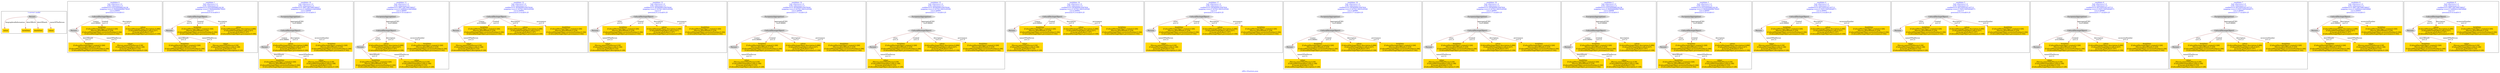 digraph n0 {
fontcolor="blue"
remincross="true"
label="s09-s-18-artists.json"
subgraph cluster_0 {
label="1-correct model"
n2[style="filled",color="white",fillcolor="lightgray",label="Person1"];
n3[shape="plaintext",style="filled",fillcolor="gold",label="values"];
n4[shape="plaintext",style="filled",fillcolor="gold",label="birthDate"];
n5[shape="plaintext",style="filled",fillcolor="gold",label="deathDate"];
n6[shape="plaintext",style="filled",fillcolor="gold",label="values"];
}
subgraph cluster_1 {
label="candidate 0\nlink coherence:1.0\nnode coherence:1.0\nconfidence:0.4325400088234136\nmapping score:0.5608466696078045\ncost:4.99993\n-precision:0.4-recall:0.5"
n8[style="filled",color="white",fillcolor="lightgray",label="CulturalHeritageObject1"];
n9[style="filled",color="white",fillcolor="lightgray",label="Person1"];
n10[shape="plaintext",style="filled",fillcolor="gold",label="deathDate\n[CulturalHeritageObject,created,0.326]\n[Person,dateOfDeath,0.318]\n[CulturalHeritageObject,accessionNumber,0.194]\n[CulturalHeritageObject,provenance,0.162]"];
n11[shape="plaintext",style="filled",fillcolor="gold",label="birthDate\n[CulturalHeritageObject,created,0.326]\n[Person,dateOfDeath,0.318]\n[CulturalHeritageObject,accessionNumber,0.194]\n[CulturalHeritageObject,provenance,0.162]"];
n12[shape="plaintext",style="filled",fillcolor="gold",label="values\n[CulturalHeritageObject,description,0.496]\n[CulturalHeritageObject,title,0.227]\n[Concept,prefLabel,0.167]\n[CulturalHeritageObject,provenance,0.109]"];
n13[shape="plaintext",style="filled",fillcolor="gold",label="values\n[Person,nameOfThePerson,0.59]\n[CulturalHeritageObject,title,0.148]\n[Concept,prefLabel,0.133]\n[CulturalHeritageObject,description,0.129]"];
}
subgraph cluster_2 {
label="candidate 1\nlink coherence:1.0\nnode coherence:1.0\nconfidence:0.4325400088234136\nmapping score:0.5608466696078045\ncost:5.0\n-precision:0.4-recall:0.5"
n15[style="filled",color="white",fillcolor="lightgray",label="CulturalHeritageObject1"];
n16[style="filled",color="white",fillcolor="lightgray",label="Person2"];
n17[shape="plaintext",style="filled",fillcolor="gold",label="deathDate\n[CulturalHeritageObject,created,0.326]\n[Person,dateOfDeath,0.318]\n[CulturalHeritageObject,accessionNumber,0.194]\n[CulturalHeritageObject,provenance,0.162]"];
n18[shape="plaintext",style="filled",fillcolor="gold",label="values\n[Person,nameOfThePerson,0.59]\n[CulturalHeritageObject,title,0.148]\n[Concept,prefLabel,0.133]\n[CulturalHeritageObject,description,0.129]"];
n19[shape="plaintext",style="filled",fillcolor="gold",label="birthDate\n[CulturalHeritageObject,created,0.326]\n[Person,dateOfDeath,0.318]\n[CulturalHeritageObject,accessionNumber,0.194]\n[CulturalHeritageObject,provenance,0.162]"];
n20[shape="plaintext",style="filled",fillcolor="gold",label="values\n[CulturalHeritageObject,description,0.496]\n[CulturalHeritageObject,title,0.227]\n[Concept,prefLabel,0.167]\n[CulturalHeritageObject,provenance,0.109]"];
}
subgraph cluster_3 {
label="candidate 10\nlink coherence:1.0\nnode coherence:1.0\nconfidence:0.39971867099706027\nmapping score:0.5499062236656868\ncost:5.99988\n-precision:0.33-recall:0.5"
n22[style="filled",color="white",fillcolor="lightgray",label="CulturalHeritageObject1"];
n23[style="filled",color="white",fillcolor="lightgray",label="Person1"];
n24[style="filled",color="white",fillcolor="lightgray",label="EuropeanaAggregation1"];
n25[shape="plaintext",style="filled",fillcolor="gold",label="deathDate\n[CulturalHeritageObject,created,0.326]\n[Person,dateOfDeath,0.318]\n[CulturalHeritageObject,accessionNumber,0.194]\n[CulturalHeritageObject,provenance,0.162]"];
n26[shape="plaintext",style="filled",fillcolor="gold",label="values\n[CulturalHeritageObject,description,0.496]\n[CulturalHeritageObject,title,0.227]\n[Concept,prefLabel,0.167]\n[CulturalHeritageObject,provenance,0.109]"];
n27[shape="plaintext",style="filled",fillcolor="gold",label="birthDate\n[CulturalHeritageObject,created,0.326]\n[Person,dateOfDeath,0.318]\n[CulturalHeritageObject,accessionNumber,0.194]\n[CulturalHeritageObject,provenance,0.162]"];
n28[shape="plaintext",style="filled",fillcolor="gold",label="values\n[Person,nameOfThePerson,0.59]\n[CulturalHeritageObject,title,0.148]\n[Concept,prefLabel,0.133]\n[CulturalHeritageObject,description,0.129]"];
}
subgraph cluster_4 {
label="candidate 11\nlink coherence:1.0\nnode coherence:1.0\nconfidence:0.39971867099706027\nmapping score:0.5499062236656868\ncost:5.99995\n-precision:0.33-recall:0.5"
n30[style="filled",color="white",fillcolor="lightgray",label="CulturalHeritageObject1"];
n31[style="filled",color="white",fillcolor="lightgray",label="Person2"];
n32[style="filled",color="white",fillcolor="lightgray",label="EuropeanaAggregation1"];
n33[shape="plaintext",style="filled",fillcolor="gold",label="deathDate\n[CulturalHeritageObject,created,0.326]\n[Person,dateOfDeath,0.318]\n[CulturalHeritageObject,accessionNumber,0.194]\n[CulturalHeritageObject,provenance,0.162]"];
n34[shape="plaintext",style="filled",fillcolor="gold",label="values\n[Person,nameOfThePerson,0.59]\n[CulturalHeritageObject,title,0.148]\n[Concept,prefLabel,0.133]\n[CulturalHeritageObject,description,0.129]"];
n35[shape="plaintext",style="filled",fillcolor="gold",label="values\n[CulturalHeritageObject,description,0.496]\n[CulturalHeritageObject,title,0.227]\n[Concept,prefLabel,0.167]\n[CulturalHeritageObject,provenance,0.109]"];
n36[shape="plaintext",style="filled",fillcolor="gold",label="birthDate\n[CulturalHeritageObject,created,0.326]\n[Person,dateOfDeath,0.318]\n[CulturalHeritageObject,accessionNumber,0.194]\n[CulturalHeritageObject,provenance,0.162]"];
}
subgraph cluster_5 {
label="candidate 12\nlink coherence:1.0\nnode coherence:1.0\nconfidence:0.39346408105879244\nmapping score:0.5478213603529308\ncost:4.99993\n-precision:0.2-recall:0.25"
n38[style="filled",color="white",fillcolor="lightgray",label="CulturalHeritageObject1"];
n39[style="filled",color="white",fillcolor="lightgray",label="Person1"];
n40[shape="plaintext",style="filled",fillcolor="gold",label="birthDate\n[CulturalHeritageObject,created,0.326]\n[Person,dateOfDeath,0.318]\n[CulturalHeritageObject,accessionNumber,0.194]\n[CulturalHeritageObject,provenance,0.162]"];
n41[shape="plaintext",style="filled",fillcolor="gold",label="values\n[CulturalHeritageObject,description,0.496]\n[CulturalHeritageObject,title,0.227]\n[Concept,prefLabel,0.167]\n[CulturalHeritageObject,provenance,0.109]"];
n42[shape="plaintext",style="filled",fillcolor="gold",label="deathDate\n[CulturalHeritageObject,created,0.326]\n[Person,dateOfDeath,0.318]\n[CulturalHeritageObject,accessionNumber,0.194]\n[CulturalHeritageObject,provenance,0.162]"];
n43[shape="plaintext",style="filled",fillcolor="gold",label="values\n[Person,nameOfThePerson,0.59]\n[CulturalHeritageObject,title,0.148]\n[Concept,prefLabel,0.133]\n[CulturalHeritageObject,description,0.129]"];
}
subgraph cluster_6 {
label="candidate 13\nlink coherence:1.0\nnode coherence:1.0\nconfidence:0.39346408105879244\nmapping score:0.5478213603529308\ncost:5.0\n-precision:0.2-recall:0.25"
n45[style="filled",color="white",fillcolor="lightgray",label="CulturalHeritageObject1"];
n46[style="filled",color="white",fillcolor="lightgray",label="Person2"];
n47[shape="plaintext",style="filled",fillcolor="gold",label="values\n[Person,nameOfThePerson,0.59]\n[CulturalHeritageObject,title,0.148]\n[Concept,prefLabel,0.133]\n[CulturalHeritageObject,description,0.129]"];
n48[shape="plaintext",style="filled",fillcolor="gold",label="birthDate\n[CulturalHeritageObject,created,0.326]\n[Person,dateOfDeath,0.318]\n[CulturalHeritageObject,accessionNumber,0.194]\n[CulturalHeritageObject,provenance,0.162]"];
n49[shape="plaintext",style="filled",fillcolor="gold",label="values\n[CulturalHeritageObject,description,0.496]\n[CulturalHeritageObject,title,0.227]\n[Concept,prefLabel,0.167]\n[CulturalHeritageObject,provenance,0.109]"];
n50[shape="plaintext",style="filled",fillcolor="gold",label="deathDate\n[CulturalHeritageObject,created,0.326]\n[Person,dateOfDeath,0.318]\n[CulturalHeritageObject,accessionNumber,0.194]\n[CulturalHeritageObject,provenance,0.162]"];
}
subgraph cluster_7 {
label="candidate 14\nlink coherence:1.0\nnode coherence:1.0\nconfidence:0.39346408105879244\nmapping score:0.5478213603529308\ncost:5.99988\n-precision:0.17-recall:0.25"
n52[style="filled",color="white",fillcolor="lightgray",label="CulturalHeritageObject1"];
n53[style="filled",color="white",fillcolor="lightgray",label="Person1"];
n54[style="filled",color="white",fillcolor="lightgray",label="EuropeanaAggregation1"];
n55[shape="plaintext",style="filled",fillcolor="gold",label="birthDate\n[CulturalHeritageObject,created,0.326]\n[Person,dateOfDeath,0.318]\n[CulturalHeritageObject,accessionNumber,0.194]\n[CulturalHeritageObject,provenance,0.162]"];
n56[shape="plaintext",style="filled",fillcolor="gold",label="values\n[CulturalHeritageObject,description,0.496]\n[CulturalHeritageObject,title,0.227]\n[Concept,prefLabel,0.167]\n[CulturalHeritageObject,provenance,0.109]"];
n57[shape="plaintext",style="filled",fillcolor="gold",label="deathDate\n[CulturalHeritageObject,created,0.326]\n[Person,dateOfDeath,0.318]\n[CulturalHeritageObject,accessionNumber,0.194]\n[CulturalHeritageObject,provenance,0.162]"];
n58[shape="plaintext",style="filled",fillcolor="gold",label="values\n[Person,nameOfThePerson,0.59]\n[CulturalHeritageObject,title,0.148]\n[Concept,prefLabel,0.133]\n[CulturalHeritageObject,description,0.129]"];
}
subgraph cluster_8 {
label="candidate 15\nlink coherence:1.0\nnode coherence:1.0\nconfidence:0.39346408105879244\nmapping score:0.5478213603529308\ncost:5.99995\n-precision:0.17-recall:0.25"
n60[style="filled",color="white",fillcolor="lightgray",label="CulturalHeritageObject1"];
n61[style="filled",color="white",fillcolor="lightgray",label="Person2"];
n62[style="filled",color="white",fillcolor="lightgray",label="EuropeanaAggregation1"];
n63[shape="plaintext",style="filled",fillcolor="gold",label="values\n[Person,nameOfThePerson,0.59]\n[CulturalHeritageObject,title,0.148]\n[Concept,prefLabel,0.133]\n[CulturalHeritageObject,description,0.129]"];
n64[shape="plaintext",style="filled",fillcolor="gold",label="birthDate\n[CulturalHeritageObject,created,0.326]\n[Person,dateOfDeath,0.318]\n[CulturalHeritageObject,accessionNumber,0.194]\n[CulturalHeritageObject,provenance,0.162]"];
n65[shape="plaintext",style="filled",fillcolor="gold",label="values\n[CulturalHeritageObject,description,0.496]\n[CulturalHeritageObject,title,0.227]\n[Concept,prefLabel,0.167]\n[CulturalHeritageObject,provenance,0.109]"];
n66[shape="plaintext",style="filled",fillcolor="gold",label="deathDate\n[CulturalHeritageObject,created,0.326]\n[Person,dateOfDeath,0.318]\n[CulturalHeritageObject,accessionNumber,0.194]\n[CulturalHeritageObject,provenance,0.162]"];
}
subgraph cluster_9 {
label="candidate 16\nlink coherence:1.0\nnode coherence:1.0\nconfidence:0.3934640810587924\nmapping score:0.5478213603529308\ncost:4.99993\n-precision:0.2-recall:0.25"
n68[style="filled",color="white",fillcolor="lightgray",label="CulturalHeritageObject1"];
n69[style="filled",color="white",fillcolor="lightgray",label="Person1"];
n70[shape="plaintext",style="filled",fillcolor="gold",label="deathDate\n[CulturalHeritageObject,created,0.326]\n[Person,dateOfDeath,0.318]\n[CulturalHeritageObject,accessionNumber,0.194]\n[CulturalHeritageObject,provenance,0.162]"];
n71[shape="plaintext",style="filled",fillcolor="gold",label="values\n[CulturalHeritageObject,description,0.496]\n[CulturalHeritageObject,title,0.227]\n[Concept,prefLabel,0.167]\n[CulturalHeritageObject,provenance,0.109]"];
n72[shape="plaintext",style="filled",fillcolor="gold",label="birthDate\n[CulturalHeritageObject,created,0.326]\n[Person,dateOfDeath,0.318]\n[CulturalHeritageObject,accessionNumber,0.194]\n[CulturalHeritageObject,provenance,0.162]"];
n73[shape="plaintext",style="filled",fillcolor="gold",label="values\n[Person,nameOfThePerson,0.59]\n[CulturalHeritageObject,title,0.148]\n[Concept,prefLabel,0.133]\n[CulturalHeritageObject,description,0.129]"];
}
subgraph cluster_10 {
label="candidate 17\nlink coherence:1.0\nnode coherence:1.0\nconfidence:0.3934640810587924\nmapping score:0.5478213603529308\ncost:5.0\n-precision:0.2-recall:0.25"
n75[style="filled",color="white",fillcolor="lightgray",label="CulturalHeritageObject1"];
n76[style="filled",color="white",fillcolor="lightgray",label="Person2"];
n77[shape="plaintext",style="filled",fillcolor="gold",label="values\n[Person,nameOfThePerson,0.59]\n[CulturalHeritageObject,title,0.148]\n[Concept,prefLabel,0.133]\n[CulturalHeritageObject,description,0.129]"];
n78[shape="plaintext",style="filled",fillcolor="gold",label="deathDate\n[CulturalHeritageObject,created,0.326]\n[Person,dateOfDeath,0.318]\n[CulturalHeritageObject,accessionNumber,0.194]\n[CulturalHeritageObject,provenance,0.162]"];
n79[shape="plaintext",style="filled",fillcolor="gold",label="values\n[CulturalHeritageObject,description,0.496]\n[CulturalHeritageObject,title,0.227]\n[Concept,prefLabel,0.167]\n[CulturalHeritageObject,provenance,0.109]"];
n80[shape="plaintext",style="filled",fillcolor="gold",label="birthDate\n[CulturalHeritageObject,created,0.326]\n[Person,dateOfDeath,0.318]\n[CulturalHeritageObject,accessionNumber,0.194]\n[CulturalHeritageObject,provenance,0.162]"];
}
subgraph cluster_11 {
label="candidate 18\nlink coherence:1.0\nnode coherence:1.0\nconfidence:0.3934640810587924\nmapping score:0.5478213603529308\ncost:5.99988\n-precision:0.17-recall:0.25"
n82[style="filled",color="white",fillcolor="lightgray",label="CulturalHeritageObject1"];
n83[style="filled",color="white",fillcolor="lightgray",label="Person1"];
n84[style="filled",color="white",fillcolor="lightgray",label="EuropeanaAggregation1"];
n85[shape="plaintext",style="filled",fillcolor="gold",label="deathDate\n[CulturalHeritageObject,created,0.326]\n[Person,dateOfDeath,0.318]\n[CulturalHeritageObject,accessionNumber,0.194]\n[CulturalHeritageObject,provenance,0.162]"];
n86[shape="plaintext",style="filled",fillcolor="gold",label="values\n[CulturalHeritageObject,description,0.496]\n[CulturalHeritageObject,title,0.227]\n[Concept,prefLabel,0.167]\n[CulturalHeritageObject,provenance,0.109]"];
n87[shape="plaintext",style="filled",fillcolor="gold",label="birthDate\n[CulturalHeritageObject,created,0.326]\n[Person,dateOfDeath,0.318]\n[CulturalHeritageObject,accessionNumber,0.194]\n[CulturalHeritageObject,provenance,0.162]"];
n88[shape="plaintext",style="filled",fillcolor="gold",label="values\n[Person,nameOfThePerson,0.59]\n[CulturalHeritageObject,title,0.148]\n[Concept,prefLabel,0.133]\n[CulturalHeritageObject,description,0.129]"];
}
subgraph cluster_12 {
label="candidate 19\nlink coherence:1.0\nnode coherence:1.0\nconfidence:0.3934640810587924\nmapping score:0.5478213603529308\ncost:5.99995\n-precision:0.17-recall:0.25"
n90[style="filled",color="white",fillcolor="lightgray",label="CulturalHeritageObject1"];
n91[style="filled",color="white",fillcolor="lightgray",label="Person2"];
n92[style="filled",color="white",fillcolor="lightgray",label="EuropeanaAggregation1"];
n93[shape="plaintext",style="filled",fillcolor="gold",label="values\n[Person,nameOfThePerson,0.59]\n[CulturalHeritageObject,title,0.148]\n[Concept,prefLabel,0.133]\n[CulturalHeritageObject,description,0.129]"];
n94[shape="plaintext",style="filled",fillcolor="gold",label="deathDate\n[CulturalHeritageObject,created,0.326]\n[Person,dateOfDeath,0.318]\n[CulturalHeritageObject,accessionNumber,0.194]\n[CulturalHeritageObject,provenance,0.162]"];
n95[shape="plaintext",style="filled",fillcolor="gold",label="values\n[CulturalHeritageObject,description,0.496]\n[CulturalHeritageObject,title,0.227]\n[Concept,prefLabel,0.167]\n[CulturalHeritageObject,provenance,0.109]"];
n96[shape="plaintext",style="filled",fillcolor="gold",label="birthDate\n[CulturalHeritageObject,created,0.326]\n[Person,dateOfDeath,0.318]\n[CulturalHeritageObject,accessionNumber,0.194]\n[CulturalHeritageObject,provenance,0.162]"];
}
subgraph cluster_13 {
label="candidate 2\nlink coherence:1.0\nnode coherence:1.0\nconfidence:0.4325400088234136\nmapping score:0.5608466696078045\ncost:5.99988\n-precision:0.33-recall:0.5"
n98[style="filled",color="white",fillcolor="lightgray",label="CulturalHeritageObject1"];
n99[style="filled",color="white",fillcolor="lightgray",label="Person1"];
n100[style="filled",color="white",fillcolor="lightgray",label="EuropeanaAggregation1"];
n101[shape="plaintext",style="filled",fillcolor="gold",label="deathDate\n[CulturalHeritageObject,created,0.326]\n[Person,dateOfDeath,0.318]\n[CulturalHeritageObject,accessionNumber,0.194]\n[CulturalHeritageObject,provenance,0.162]"];
n102[shape="plaintext",style="filled",fillcolor="gold",label="birthDate\n[CulturalHeritageObject,created,0.326]\n[Person,dateOfDeath,0.318]\n[CulturalHeritageObject,accessionNumber,0.194]\n[CulturalHeritageObject,provenance,0.162]"];
n103[shape="plaintext",style="filled",fillcolor="gold",label="values\n[CulturalHeritageObject,description,0.496]\n[CulturalHeritageObject,title,0.227]\n[Concept,prefLabel,0.167]\n[CulturalHeritageObject,provenance,0.109]"];
n104[shape="plaintext",style="filled",fillcolor="gold",label="values\n[Person,nameOfThePerson,0.59]\n[CulturalHeritageObject,title,0.148]\n[Concept,prefLabel,0.133]\n[CulturalHeritageObject,description,0.129]"];
}
subgraph cluster_14 {
label="candidate 3\nlink coherence:1.0\nnode coherence:1.0\nconfidence:0.4325400088234136\nmapping score:0.5608466696078045\ncost:5.99995\n-precision:0.33-recall:0.5"
n106[style="filled",color="white",fillcolor="lightgray",label="CulturalHeritageObject1"];
n107[style="filled",color="white",fillcolor="lightgray",label="Person2"];
n108[style="filled",color="white",fillcolor="lightgray",label="EuropeanaAggregation1"];
n109[shape="plaintext",style="filled",fillcolor="gold",label="deathDate\n[CulturalHeritageObject,created,0.326]\n[Person,dateOfDeath,0.318]\n[CulturalHeritageObject,accessionNumber,0.194]\n[CulturalHeritageObject,provenance,0.162]"];
n110[shape="plaintext",style="filled",fillcolor="gold",label="values\n[Person,nameOfThePerson,0.59]\n[CulturalHeritageObject,title,0.148]\n[Concept,prefLabel,0.133]\n[CulturalHeritageObject,description,0.129]"];
n111[shape="plaintext",style="filled",fillcolor="gold",label="birthDate\n[CulturalHeritageObject,created,0.326]\n[Person,dateOfDeath,0.318]\n[CulturalHeritageObject,accessionNumber,0.194]\n[CulturalHeritageObject,provenance,0.162]"];
n112[shape="plaintext",style="filled",fillcolor="gold",label="values\n[CulturalHeritageObject,description,0.496]\n[CulturalHeritageObject,title,0.227]\n[Concept,prefLabel,0.167]\n[CulturalHeritageObject,provenance,0.109]"];
}
subgraph cluster_15 {
label="candidate 4\nlink coherence:1.0\nnode coherence:1.0\nconfidence:0.4015450162145713\nmapping score:0.5505150054048571\ncost:4.99993\n-precision:0.2-recall:0.25"
n114[style="filled",color="white",fillcolor="lightgray",label="CulturalHeritageObject1"];
n115[style="filled",color="white",fillcolor="lightgray",label="Person1"];
n116[shape="plaintext",style="filled",fillcolor="gold",label="birthDate\n[CulturalHeritageObject,created,0.326]\n[Person,dateOfDeath,0.318]\n[CulturalHeritageObject,accessionNumber,0.194]\n[CulturalHeritageObject,provenance,0.162]"];
n117[shape="plaintext",style="filled",fillcolor="gold",label="values\n[CulturalHeritageObject,description,0.496]\n[CulturalHeritageObject,title,0.227]\n[Concept,prefLabel,0.167]\n[CulturalHeritageObject,provenance,0.109]"];
n118[shape="plaintext",style="filled",fillcolor="gold",label="deathDate\n[CulturalHeritageObject,created,0.326]\n[Person,dateOfDeath,0.318]\n[CulturalHeritageObject,accessionNumber,0.194]\n[CulturalHeritageObject,provenance,0.162]"];
n119[shape="plaintext",style="filled",fillcolor="gold",label="values\n[Person,nameOfThePerson,0.59]\n[CulturalHeritageObject,title,0.148]\n[Concept,prefLabel,0.133]\n[CulturalHeritageObject,description,0.129]"];
}
subgraph cluster_16 {
label="candidate 5\nlink coherence:1.0\nnode coherence:1.0\nconfidence:0.4015450162145713\nmapping score:0.5505150054048571\ncost:5.0\n-precision:0.2-recall:0.25"
n121[style="filled",color="white",fillcolor="lightgray",label="CulturalHeritageObject1"];
n122[style="filled",color="white",fillcolor="lightgray",label="Person2"];
n123[shape="plaintext",style="filled",fillcolor="gold",label="values\n[Person,nameOfThePerson,0.59]\n[CulturalHeritageObject,title,0.148]\n[Concept,prefLabel,0.133]\n[CulturalHeritageObject,description,0.129]"];
n124[shape="plaintext",style="filled",fillcolor="gold",label="birthDate\n[CulturalHeritageObject,created,0.326]\n[Person,dateOfDeath,0.318]\n[CulturalHeritageObject,accessionNumber,0.194]\n[CulturalHeritageObject,provenance,0.162]"];
n125[shape="plaintext",style="filled",fillcolor="gold",label="values\n[CulturalHeritageObject,description,0.496]\n[CulturalHeritageObject,title,0.227]\n[Concept,prefLabel,0.167]\n[CulturalHeritageObject,provenance,0.109]"];
n126[shape="plaintext",style="filled",fillcolor="gold",label="deathDate\n[CulturalHeritageObject,created,0.326]\n[Person,dateOfDeath,0.318]\n[CulturalHeritageObject,accessionNumber,0.194]\n[CulturalHeritageObject,provenance,0.162]"];
}
subgraph cluster_17 {
label="candidate 6\nlink coherence:1.0\nnode coherence:1.0\nconfidence:0.4015450162145713\nmapping score:0.5505150054048571\ncost:5.99988\n-precision:0.17-recall:0.25"
n128[style="filled",color="white",fillcolor="lightgray",label="CulturalHeritageObject1"];
n129[style="filled",color="white",fillcolor="lightgray",label="Person1"];
n130[style="filled",color="white",fillcolor="lightgray",label="EuropeanaAggregation1"];
n131[shape="plaintext",style="filled",fillcolor="gold",label="birthDate\n[CulturalHeritageObject,created,0.326]\n[Person,dateOfDeath,0.318]\n[CulturalHeritageObject,accessionNumber,0.194]\n[CulturalHeritageObject,provenance,0.162]"];
n132[shape="plaintext",style="filled",fillcolor="gold",label="values\n[CulturalHeritageObject,description,0.496]\n[CulturalHeritageObject,title,0.227]\n[Concept,prefLabel,0.167]\n[CulturalHeritageObject,provenance,0.109]"];
n133[shape="plaintext",style="filled",fillcolor="gold",label="deathDate\n[CulturalHeritageObject,created,0.326]\n[Person,dateOfDeath,0.318]\n[CulturalHeritageObject,accessionNumber,0.194]\n[CulturalHeritageObject,provenance,0.162]"];
n134[shape="plaintext",style="filled",fillcolor="gold",label="values\n[Person,nameOfThePerson,0.59]\n[CulturalHeritageObject,title,0.148]\n[Concept,prefLabel,0.133]\n[CulturalHeritageObject,description,0.129]"];
}
subgraph cluster_18 {
label="candidate 7\nlink coherence:1.0\nnode coherence:1.0\nconfidence:0.4015450162145713\nmapping score:0.5505150054048571\ncost:5.99995\n-precision:0.17-recall:0.25"
n136[style="filled",color="white",fillcolor="lightgray",label="CulturalHeritageObject1"];
n137[style="filled",color="white",fillcolor="lightgray",label="Person2"];
n138[style="filled",color="white",fillcolor="lightgray",label="EuropeanaAggregation1"];
n139[shape="plaintext",style="filled",fillcolor="gold",label="values\n[Person,nameOfThePerson,0.59]\n[CulturalHeritageObject,title,0.148]\n[Concept,prefLabel,0.133]\n[CulturalHeritageObject,description,0.129]"];
n140[shape="plaintext",style="filled",fillcolor="gold",label="birthDate\n[CulturalHeritageObject,created,0.326]\n[Person,dateOfDeath,0.318]\n[CulturalHeritageObject,accessionNumber,0.194]\n[CulturalHeritageObject,provenance,0.162]"];
n141[shape="plaintext",style="filled",fillcolor="gold",label="values\n[CulturalHeritageObject,description,0.496]\n[CulturalHeritageObject,title,0.227]\n[Concept,prefLabel,0.167]\n[CulturalHeritageObject,provenance,0.109]"];
n142[shape="plaintext",style="filled",fillcolor="gold",label="deathDate\n[CulturalHeritageObject,created,0.326]\n[Person,dateOfDeath,0.318]\n[CulturalHeritageObject,accessionNumber,0.194]\n[CulturalHeritageObject,provenance,0.162]"];
}
subgraph cluster_19 {
label="candidate 8\nlink coherence:1.0\nnode coherence:1.0\nconfidence:0.39971867099706027\nmapping score:0.5499062236656868\ncost:4.99993\n-precision:0.4-recall:0.5"
n144[style="filled",color="white",fillcolor="lightgray",label="CulturalHeritageObject1"];
n145[style="filled",color="white",fillcolor="lightgray",label="Person1"];
n146[shape="plaintext",style="filled",fillcolor="gold",label="deathDate\n[CulturalHeritageObject,created,0.326]\n[Person,dateOfDeath,0.318]\n[CulturalHeritageObject,accessionNumber,0.194]\n[CulturalHeritageObject,provenance,0.162]"];
n147[shape="plaintext",style="filled",fillcolor="gold",label="values\n[CulturalHeritageObject,description,0.496]\n[CulturalHeritageObject,title,0.227]\n[Concept,prefLabel,0.167]\n[CulturalHeritageObject,provenance,0.109]"];
n148[shape="plaintext",style="filled",fillcolor="gold",label="birthDate\n[CulturalHeritageObject,created,0.326]\n[Person,dateOfDeath,0.318]\n[CulturalHeritageObject,accessionNumber,0.194]\n[CulturalHeritageObject,provenance,0.162]"];
n149[shape="plaintext",style="filled",fillcolor="gold",label="values\n[Person,nameOfThePerson,0.59]\n[CulturalHeritageObject,title,0.148]\n[Concept,prefLabel,0.133]\n[CulturalHeritageObject,description,0.129]"];
}
subgraph cluster_20 {
label="candidate 9\nlink coherence:1.0\nnode coherence:1.0\nconfidence:0.39971867099706027\nmapping score:0.5499062236656868\ncost:5.0\n-precision:0.4-recall:0.5"
n151[style="filled",color="white",fillcolor="lightgray",label="CulturalHeritageObject1"];
n152[style="filled",color="white",fillcolor="lightgray",label="Person2"];
n153[shape="plaintext",style="filled",fillcolor="gold",label="deathDate\n[CulturalHeritageObject,created,0.326]\n[Person,dateOfDeath,0.318]\n[CulturalHeritageObject,accessionNumber,0.194]\n[CulturalHeritageObject,provenance,0.162]"];
n154[shape="plaintext",style="filled",fillcolor="gold",label="values\n[Person,nameOfThePerson,0.59]\n[CulturalHeritageObject,title,0.148]\n[Concept,prefLabel,0.133]\n[CulturalHeritageObject,description,0.129]"];
n155[shape="plaintext",style="filled",fillcolor="gold",label="values\n[CulturalHeritageObject,description,0.496]\n[CulturalHeritageObject,title,0.227]\n[Concept,prefLabel,0.167]\n[CulturalHeritageObject,provenance,0.109]"];
n156[shape="plaintext",style="filled",fillcolor="gold",label="birthDate\n[CulturalHeritageObject,created,0.326]\n[Person,dateOfDeath,0.318]\n[CulturalHeritageObject,accessionNumber,0.194]\n[CulturalHeritageObject,provenance,0.162]"];
}
n2 -> n3[color="brown",fontcolor="black",label="biographicalInformation"]
n2 -> n4[color="brown",fontcolor="black",label="dateOfBirth"]
n2 -> n5[color="brown",fontcolor="black",label="dateOfDeath"]
n2 -> n6[color="brown",fontcolor="black",label="nameOfThePerson"]
n8 -> n9[color="brown",fontcolor="black",label="creator\nw=0.99993"]
n9 -> n10[color="brown",fontcolor="black",label="dateOfDeath\nw=1.0"]
n8 -> n11[color="brown",fontcolor="black",label="created\nw=1.0"]
n8 -> n12[color="brown",fontcolor="black",label="description\nw=1.0"]
n9 -> n13[color="brown",fontcolor="black",label="nameOfThePerson\nw=1.0"]
n15 -> n16[color="brown",fontcolor="black",label="sitter\nw=1.0"]
n16 -> n17[color="brown",fontcolor="black",label="dateOfDeath\nw=1.0"]
n16 -> n18[color="brown",fontcolor="black",label="nameOfThePerson\nw=1.0"]
n15 -> n19[color="brown",fontcolor="black",label="created\nw=1.0"]
n15 -> n20[color="brown",fontcolor="black",label="description\nw=1.0"]
n22 -> n23[color="brown",fontcolor="black",label="creator\nw=0.99993"]
n24 -> n22[color="brown",fontcolor="black",label="aggregatedCHO\nw=0.99995"]
n23 -> n25[color="brown",fontcolor="black",label="dateOfDeath\nw=1.0"]
n22 -> n26[color="brown",fontcolor="black",label="description\nw=1.0"]
n22 -> n27[color="brown",fontcolor="black",label="accessionNumber\nw=1.0"]
n23 -> n28[color="brown",fontcolor="black",label="nameOfThePerson\nw=1.0"]
n30 -> n31[color="brown",fontcolor="black",label="sitter\nw=1.0"]
n32 -> n30[color="brown",fontcolor="black",label="aggregatedCHO\nw=0.99995"]
n31 -> n33[color="brown",fontcolor="black",label="dateOfDeath\nw=1.0"]
n31 -> n34[color="brown",fontcolor="black",label="nameOfThePerson\nw=1.0"]
n30 -> n35[color="brown",fontcolor="black",label="description\nw=1.0"]
n30 -> n36[color="brown",fontcolor="black",label="accessionNumber\nw=1.0"]
n38 -> n39[color="brown",fontcolor="black",label="creator\nw=0.99993"]
n38 -> n40[color="brown",fontcolor="black",label="created\nw=1.0"]
n38 -> n41[color="brown",fontcolor="black",label="description\nw=1.0"]
n38 -> n42[color="brown",fontcolor="black",label="provenance\nw=1.0"]
n39 -> n43[color="brown",fontcolor="black",label="nameOfThePerson\nw=1.0"]
n45 -> n46[color="brown",fontcolor="black",label="sitter\nw=1.0"]
n46 -> n47[color="brown",fontcolor="black",label="nameOfThePerson\nw=1.0"]
n45 -> n48[color="brown",fontcolor="black",label="created\nw=1.0"]
n45 -> n49[color="brown",fontcolor="black",label="description\nw=1.0"]
n45 -> n50[color="brown",fontcolor="black",label="provenance\nw=1.0"]
n52 -> n53[color="brown",fontcolor="black",label="creator\nw=0.99993"]
n54 -> n52[color="brown",fontcolor="black",label="aggregatedCHO\nw=0.99995"]
n52 -> n55[color="brown",fontcolor="black",label="created\nw=1.0"]
n52 -> n56[color="brown",fontcolor="black",label="description\nw=1.0"]
n52 -> n57[color="brown",fontcolor="black",label="provenance\nw=1.0"]
n53 -> n58[color="brown",fontcolor="black",label="nameOfThePerson\nw=1.0"]
n60 -> n61[color="brown",fontcolor="black",label="sitter\nw=1.0"]
n62 -> n60[color="brown",fontcolor="black",label="aggregatedCHO\nw=0.99995"]
n61 -> n63[color="brown",fontcolor="black",label="nameOfThePerson\nw=1.0"]
n60 -> n64[color="brown",fontcolor="black",label="created\nw=1.0"]
n60 -> n65[color="brown",fontcolor="black",label="description\nw=1.0"]
n60 -> n66[color="brown",fontcolor="black",label="provenance\nw=1.0"]
n68 -> n69[color="brown",fontcolor="black",label="creator\nw=0.99993"]
n68 -> n70[color="brown",fontcolor="black",label="created\nw=1.0"]
n68 -> n71[color="brown",fontcolor="black",label="description\nw=1.0"]
n68 -> n72[color="brown",fontcolor="black",label="provenance\nw=1.0"]
n69 -> n73[color="brown",fontcolor="black",label="nameOfThePerson\nw=1.0"]
n75 -> n76[color="brown",fontcolor="black",label="sitter\nw=1.0"]
n76 -> n77[color="brown",fontcolor="black",label="nameOfThePerson\nw=1.0"]
n75 -> n78[color="brown",fontcolor="black",label="created\nw=1.0"]
n75 -> n79[color="brown",fontcolor="black",label="description\nw=1.0"]
n75 -> n80[color="brown",fontcolor="black",label="provenance\nw=1.0"]
n82 -> n83[color="brown",fontcolor="black",label="creator\nw=0.99993"]
n84 -> n82[color="brown",fontcolor="black",label="aggregatedCHO\nw=0.99995"]
n82 -> n85[color="brown",fontcolor="black",label="created\nw=1.0"]
n82 -> n86[color="brown",fontcolor="black",label="description\nw=1.0"]
n82 -> n87[color="brown",fontcolor="black",label="provenance\nw=1.0"]
n83 -> n88[color="brown",fontcolor="black",label="nameOfThePerson\nw=1.0"]
n90 -> n91[color="brown",fontcolor="black",label="sitter\nw=1.0"]
n92 -> n90[color="brown",fontcolor="black",label="aggregatedCHO\nw=0.99995"]
n91 -> n93[color="brown",fontcolor="black",label="nameOfThePerson\nw=1.0"]
n90 -> n94[color="brown",fontcolor="black",label="created\nw=1.0"]
n90 -> n95[color="brown",fontcolor="black",label="description\nw=1.0"]
n90 -> n96[color="brown",fontcolor="black",label="provenance\nw=1.0"]
n98 -> n99[color="brown",fontcolor="black",label="creator\nw=0.99993"]
n100 -> n98[color="brown",fontcolor="black",label="aggregatedCHO\nw=0.99995"]
n99 -> n101[color="brown",fontcolor="black",label="dateOfDeath\nw=1.0"]
n98 -> n102[color="brown",fontcolor="black",label="created\nw=1.0"]
n98 -> n103[color="brown",fontcolor="black",label="description\nw=1.0"]
n99 -> n104[color="brown",fontcolor="black",label="nameOfThePerson\nw=1.0"]
n106 -> n107[color="brown",fontcolor="black",label="sitter\nw=1.0"]
n108 -> n106[color="brown",fontcolor="black",label="aggregatedCHO\nw=0.99995"]
n107 -> n109[color="brown",fontcolor="black",label="dateOfDeath\nw=1.0"]
n107 -> n110[color="brown",fontcolor="black",label="nameOfThePerson\nw=1.0"]
n106 -> n111[color="brown",fontcolor="black",label="created\nw=1.0"]
n106 -> n112[color="brown",fontcolor="black",label="description\nw=1.0"]
n114 -> n115[color="brown",fontcolor="black",label="creator\nw=0.99993"]
n114 -> n116[color="brown",fontcolor="black",label="created\nw=1.0"]
n114 -> n117[color="brown",fontcolor="black",label="description\nw=1.0"]
n114 -> n118[color="brown",fontcolor="black",label="accessionNumber\nw=1.0"]
n115 -> n119[color="brown",fontcolor="black",label="nameOfThePerson\nw=1.0"]
n121 -> n122[color="brown",fontcolor="black",label="sitter\nw=1.0"]
n122 -> n123[color="brown",fontcolor="black",label="nameOfThePerson\nw=1.0"]
n121 -> n124[color="brown",fontcolor="black",label="created\nw=1.0"]
n121 -> n125[color="brown",fontcolor="black",label="description\nw=1.0"]
n121 -> n126[color="brown",fontcolor="black",label="accessionNumber\nw=1.0"]
n128 -> n129[color="brown",fontcolor="black",label="creator\nw=0.99993"]
n130 -> n128[color="brown",fontcolor="black",label="aggregatedCHO\nw=0.99995"]
n128 -> n131[color="brown",fontcolor="black",label="created\nw=1.0"]
n128 -> n132[color="brown",fontcolor="black",label="description\nw=1.0"]
n128 -> n133[color="brown",fontcolor="black",label="accessionNumber\nw=1.0"]
n129 -> n134[color="brown",fontcolor="black",label="nameOfThePerson\nw=1.0"]
n136 -> n137[color="brown",fontcolor="black",label="sitter\nw=1.0"]
n138 -> n136[color="brown",fontcolor="black",label="aggregatedCHO\nw=0.99995"]
n137 -> n139[color="brown",fontcolor="black",label="nameOfThePerson\nw=1.0"]
n136 -> n140[color="brown",fontcolor="black",label="created\nw=1.0"]
n136 -> n141[color="brown",fontcolor="black",label="description\nw=1.0"]
n136 -> n142[color="brown",fontcolor="black",label="accessionNumber\nw=1.0"]
n144 -> n145[color="brown",fontcolor="black",label="creator\nw=0.99993"]
n145 -> n146[color="brown",fontcolor="black",label="dateOfDeath\nw=1.0"]
n144 -> n147[color="brown",fontcolor="black",label="description\nw=1.0"]
n144 -> n148[color="brown",fontcolor="black",label="accessionNumber\nw=1.0"]
n145 -> n149[color="brown",fontcolor="black",label="nameOfThePerson\nw=1.0"]
n151 -> n152[color="brown",fontcolor="black",label="sitter\nw=1.0"]
n152 -> n153[color="brown",fontcolor="black",label="dateOfDeath\nw=1.0"]
n152 -> n154[color="brown",fontcolor="black",label="nameOfThePerson\nw=1.0"]
n151 -> n155[color="brown",fontcolor="black",label="description\nw=1.0"]
n151 -> n156[color="brown",fontcolor="black",label="accessionNumber\nw=1.0"]
}
